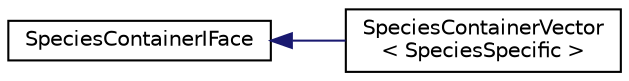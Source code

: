 digraph "Graphical Class Hierarchy"
{
 // INTERACTIVE_SVG=YES
  edge [fontname="Helvetica",fontsize="10",labelfontname="Helvetica",labelfontsize="10"];
  node [fontname="Helvetica",fontsize="10",shape=record];
  rankdir="LR";
  Node0 [label="SpeciesContainerIFace",height=0.2,width=0.4,color="black", fillcolor="white", style="filled",URL="$classSpeciesContainerIFace.html",tooltip="An abstract interface for a container of Species objects. "];
  Node0 -> Node1 [dir="back",color="midnightblue",fontsize="10",style="solid",fontname="Helvetica"];
  Node1 [label="SpeciesContainerVector\l\< SpeciesSpecific \>",height=0.2,width=0.4,color="black", fillcolor="white", style="filled",URL="$classSpeciesContainerVector.html",tooltip="A concrete class implementing the SpeciesContainerIFace, using vector<SpeciesSpecific> as the contain..."];
}
